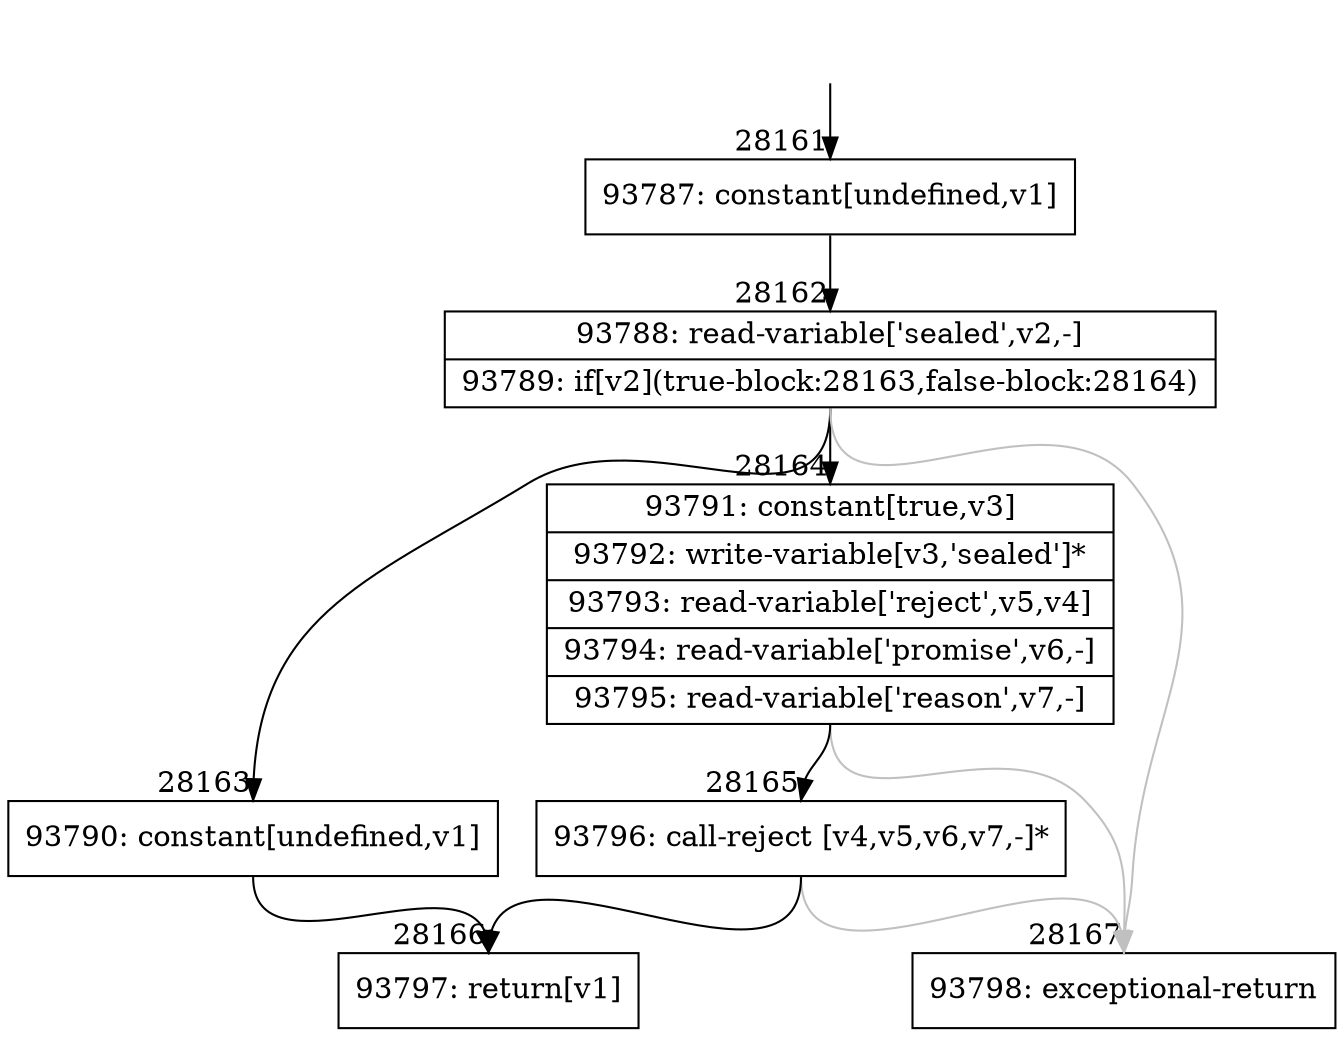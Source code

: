 digraph {
rankdir="TD"
BB_entry2468[shape=none,label=""];
BB_entry2468 -> BB28161 [tailport=s, headport=n, headlabel="    28161"]
BB28161 [shape=record label="{93787: constant[undefined,v1]}" ] 
BB28161 -> BB28162 [tailport=s, headport=n, headlabel="      28162"]
BB28162 [shape=record label="{93788: read-variable['sealed',v2,-]|93789: if[v2](true-block:28163,false-block:28164)}" ] 
BB28162 -> BB28163 [tailport=s, headport=n, headlabel="      28163"]
BB28162 -> BB28164 [tailport=s, headport=n, headlabel="      28164"]
BB28162 -> BB28167 [tailport=s, headport=n, color=gray, headlabel="      28167"]
BB28163 [shape=record label="{93790: constant[undefined,v1]}" ] 
BB28163 -> BB28166 [tailport=s, headport=n, headlabel="      28166"]
BB28164 [shape=record label="{93791: constant[true,v3]|93792: write-variable[v3,'sealed']*|93793: read-variable['reject',v5,v4]|93794: read-variable['promise',v6,-]|93795: read-variable['reason',v7,-]}" ] 
BB28164 -> BB28165 [tailport=s, headport=n, headlabel="      28165"]
BB28164 -> BB28167 [tailport=s, headport=n, color=gray]
BB28165 [shape=record label="{93796: call-reject [v4,v5,v6,v7,-]*}" ] 
BB28165 -> BB28166 [tailport=s, headport=n]
BB28165 -> BB28167 [tailport=s, headport=n, color=gray]
BB28166 [shape=record label="{93797: return[v1]}" ] 
BB28167 [shape=record label="{93798: exceptional-return}" ] 
//#$~ 50404
}
